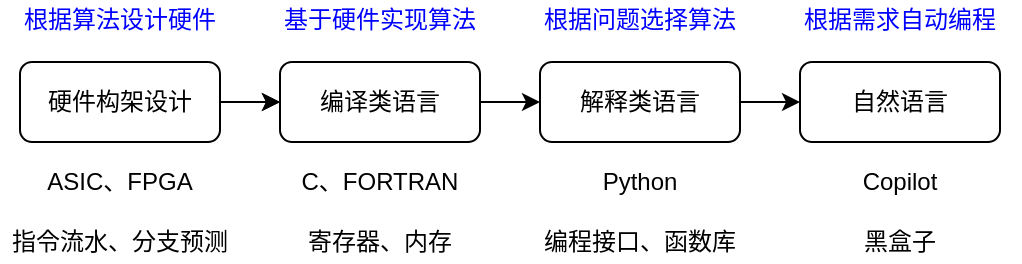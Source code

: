 <mxGraphModel dx="660" dy="599" grid="1" gridSize="10" guides="1" tooltips="1" connect="1" arrows="1" fold="1" page="1" pageScale="1" pageWidth="300" pageHeight="200" background="#ffffff"><root><mxCell id="0"/><mxCell id="1" parent="0"/><mxCell id="7" value="" style="edgeStyle=orthogonalEdgeStyle;rounded=0;html=1;jettySize=auto;orthogonalLoop=1;" parent="1" source="2" target="3" edge="1"><mxGeometry relative="1" as="geometry"/></mxCell><mxCell id="2" value="硬件构架设计" style="rounded=1;whiteSpace=wrap;html=1;" parent="1" vertex="1"><mxGeometry x="50" y="61" width="100" height="40" as="geometry"/></mxCell><mxCell id="3" value="编译类语言" style="rounded=1;whiteSpace=wrap;html=1;" parent="1" vertex="1"><mxGeometry x="180" y="61" width="100" height="40" as="geometry"/></mxCell><mxCell id="4" value="解释类语言" style="rounded=1;whiteSpace=wrap;html=1;" parent="1" vertex="1"><mxGeometry x="310" y="61" width="100" height="40" as="geometry"/></mxCell><mxCell id="5" value="自然语言" style="rounded=1;whiteSpace=wrap;html=1;" parent="1" vertex="1"><mxGeometry x="440" y="61" width="100" height="40" as="geometry"/></mxCell><mxCell id="6" value="" style="endArrow=classic;html=1;entryX=0;entryY=0.5;exitX=1;exitY=0.5;" parent="1" source="2" target="3" edge="1"><mxGeometry width="50" height="50" relative="1" as="geometry"><mxPoint x="150" y="86" as="sourcePoint"/><mxPoint x="200" y="36" as="targetPoint"/></mxGeometry></mxCell><mxCell id="8" value="" style="endArrow=classic;html=1;entryX=0;entryY=0.5;exitX=1;exitY=0.5;" parent="1" source="3" target="4" edge="1"><mxGeometry width="50" height="50" relative="1" as="geometry"><mxPoint x="160" y="91" as="sourcePoint"/><mxPoint x="190" y="91" as="targetPoint"/></mxGeometry></mxCell><mxCell id="9" value="" style="endArrow=classic;html=1;entryX=0;entryY=0.5;exitX=1;exitY=0.5;" parent="1" source="4" target="5" edge="1"><mxGeometry width="50" height="50" relative="1" as="geometry"><mxPoint x="170" y="101" as="sourcePoint"/><mxPoint x="200" y="101" as="targetPoint"/></mxGeometry></mxCell><mxCell id="10" value="&lt;font color=&quot;#0000FF&quot;&gt;根据算法设计硬件&lt;/font&gt;" style="text;html=1;strokeColor=none;fillColor=none;align=center;verticalAlign=middle;whiteSpace=wrap;rounded=0;" parent="1" vertex="1"><mxGeometry x="40" y="30" width="120" height="20" as="geometry"/></mxCell><mxCell id="11" value="&lt;font color=&quot;#0000FF&quot;&gt;基于硬件实现算法&lt;/font&gt;" style="text;html=1;strokeColor=none;fillColor=none;align=center;verticalAlign=middle;whiteSpace=wrap;rounded=0;" parent="1" vertex="1"><mxGeometry x="170" y="30" width="120" height="20" as="geometry"/></mxCell><mxCell id="12" value="&lt;font color=&quot;#0000FF&quot;&gt;根据问题选择算法&lt;/font&gt;" style="text;html=1;strokeColor=none;fillColor=none;align=center;verticalAlign=middle;whiteSpace=wrap;rounded=0;" parent="1" vertex="1"><mxGeometry x="300" y="30" width="120" height="20" as="geometry"/></mxCell><mxCell id="13" value="&lt;font color=&quot;#0000FF&quot;&gt;根据需求自动编程&lt;/font&gt;" style="text;html=1;strokeColor=none;fillColor=none;align=center;verticalAlign=middle;whiteSpace=wrap;rounded=0;" parent="1" vertex="1"><mxGeometry x="430" y="30" width="120" height="20" as="geometry"/></mxCell><mxCell id="14" value="ASIC、FPGA" style="text;html=1;strokeColor=none;fillColor=none;align=center;verticalAlign=middle;whiteSpace=wrap;rounded=0;" parent="1" vertex="1"><mxGeometry x="40" y="111" width="120" height="20" as="geometry"/></mxCell><mxCell id="15" value="C、FORTRAN" style="text;html=1;strokeColor=none;fillColor=none;align=center;verticalAlign=middle;whiteSpace=wrap;rounded=0;" parent="1" vertex="1"><mxGeometry x="170" y="111" width="120" height="20" as="geometry"/></mxCell><mxCell id="16" value="Python" style="text;html=1;strokeColor=none;fillColor=none;align=center;verticalAlign=middle;whiteSpace=wrap;rounded=0;" parent="1" vertex="1"><mxGeometry x="300" y="111" width="120" height="20" as="geometry"/></mxCell><mxCell id="17" value="Copilot" style="text;html=1;strokeColor=none;fillColor=none;align=center;verticalAlign=middle;whiteSpace=wrap;rounded=0;" parent="1" vertex="1"><mxGeometry x="430" y="111" width="120" height="20" as="geometry"/></mxCell><mxCell id="18" value="指令流水、分支预测" style="text;html=1;strokeColor=none;fillColor=none;align=center;verticalAlign=middle;whiteSpace=wrap;rounded=0;" parent="1" vertex="1"><mxGeometry x="40" y="141" width="120" height="20" as="geometry"/></mxCell><mxCell id="19" value="寄存器、内存" style="text;html=1;strokeColor=none;fillColor=none;align=center;verticalAlign=middle;whiteSpace=wrap;rounded=0;" parent="1" vertex="1"><mxGeometry x="170" y="141" width="120" height="20" as="geometry"/></mxCell><mxCell id="20" value="编程接口、函数库" style="text;html=1;strokeColor=none;fillColor=none;align=center;verticalAlign=middle;whiteSpace=wrap;rounded=0;" parent="1" vertex="1"><mxGeometry x="300" y="141" width="120" height="20" as="geometry"/></mxCell><mxCell id="21" value="黑盒子" style="text;html=1;strokeColor=none;fillColor=none;align=center;verticalAlign=middle;whiteSpace=wrap;rounded=0;" parent="1" vertex="1"><mxGeometry x="430" y="141" width="120" height="20" as="geometry"/></mxCell></root></mxGraphModel>